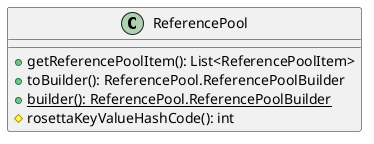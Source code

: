 @startuml

    class ReferencePool [[ReferencePool.html]] {
        +getReferencePoolItem(): List<ReferencePoolItem>
        +toBuilder(): ReferencePool.ReferencePoolBuilder
        {static} +builder(): ReferencePool.ReferencePoolBuilder
        #rosettaKeyValueHashCode(): int
    }

@enduml

